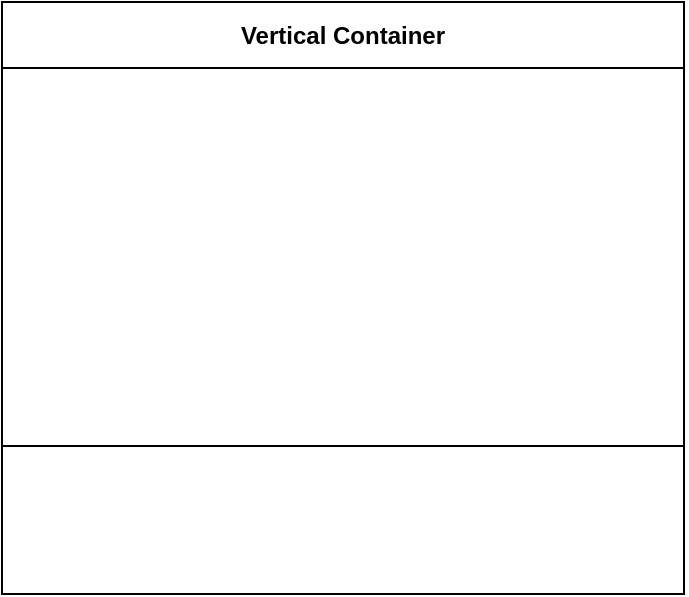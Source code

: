 <mxfile version="27.1.6">
  <diagram name="Page-1" id="kyLAMzzom4AZ0dudopp1">
    <mxGraphModel dx="912" dy="539" grid="0" gridSize="10" guides="1" tooltips="1" connect="1" arrows="1" fold="1" page="1" pageScale="1" pageWidth="2000" pageHeight="1000" math="0" shadow="0">
      <root>
        <mxCell id="0" />
        <mxCell id="1" parent="0" />
        <mxCell id="SiwChzrxIQ7Hm7JpCcLg-1" value="Vertical Container" style="swimlane;whiteSpace=wrap;html=1;startSize=33;strokeColor=default;swimlaneLine=1;" vertex="1" parent="1">
          <mxGeometry x="671" y="373" width="341" height="296" as="geometry" />
        </mxCell>
        <mxCell id="SiwChzrxIQ7Hm7JpCcLg-2" value="" style="endArrow=none;html=1;rounded=0;exitX=0;exitY=0.75;exitDx=0;exitDy=0;entryX=1;entryY=0.75;entryDx=0;entryDy=0;" edge="1" parent="1" source="SiwChzrxIQ7Hm7JpCcLg-1" target="SiwChzrxIQ7Hm7JpCcLg-1">
          <mxGeometry width="50" height="50" relative="1" as="geometry">
            <mxPoint x="868" y="503" as="sourcePoint" />
            <mxPoint x="918" y="453" as="targetPoint" />
          </mxGeometry>
        </mxCell>
      </root>
    </mxGraphModel>
  </diagram>
</mxfile>
